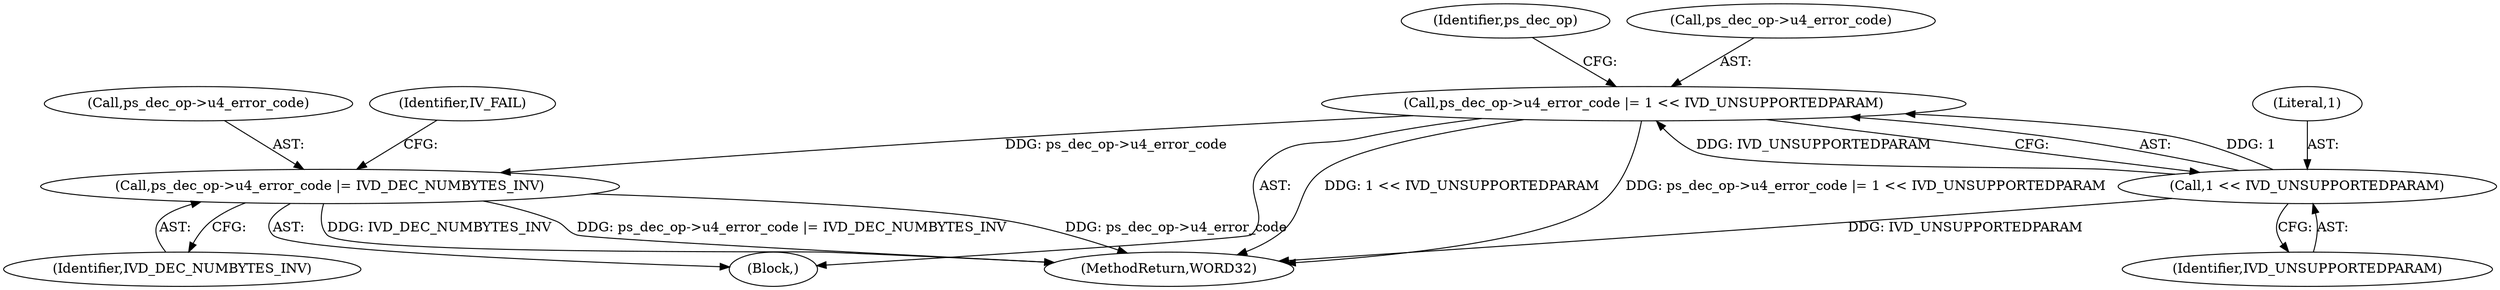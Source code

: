 digraph "0_Android_0b23c81c3dd9ec38f7e6806a3955fed1925541a0@pointer" {
"1000304" [label="(Call,ps_dec_op->u4_error_code |= IVD_DEC_NUMBYTES_INV)"];
"1000297" [label="(Call,ps_dec_op->u4_error_code |= 1 << IVD_UNSUPPORTEDPARAM)"];
"1000301" [label="(Call,1 << IVD_UNSUPPORTEDPARAM)"];
"1000303" [label="(Identifier,IVD_UNSUPPORTEDPARAM)"];
"1000302" [label="(Literal,1)"];
"1002226" [label="(MethodReturn,WORD32)"];
"1000306" [label="(Identifier,ps_dec_op)"];
"1000304" [label="(Call,ps_dec_op->u4_error_code |= IVD_DEC_NUMBYTES_INV)"];
"1000305" [label="(Call,ps_dec_op->u4_error_code)"];
"1000310" [label="(Identifier,IV_FAIL)"];
"1000297" [label="(Call,ps_dec_op->u4_error_code |= 1 << IVD_UNSUPPORTEDPARAM)"];
"1000298" [label="(Call,ps_dec_op->u4_error_code)"];
"1000308" [label="(Identifier,IVD_DEC_NUMBYTES_INV)"];
"1000296" [label="(Block,)"];
"1000301" [label="(Call,1 << IVD_UNSUPPORTEDPARAM)"];
"1000304" -> "1000296"  [label="AST: "];
"1000304" -> "1000308"  [label="CFG: "];
"1000305" -> "1000304"  [label="AST: "];
"1000308" -> "1000304"  [label="AST: "];
"1000310" -> "1000304"  [label="CFG: "];
"1000304" -> "1002226"  [label="DDG: ps_dec_op->u4_error_code |= IVD_DEC_NUMBYTES_INV"];
"1000304" -> "1002226"  [label="DDG: ps_dec_op->u4_error_code"];
"1000304" -> "1002226"  [label="DDG: IVD_DEC_NUMBYTES_INV"];
"1000297" -> "1000304"  [label="DDG: ps_dec_op->u4_error_code"];
"1000297" -> "1000296"  [label="AST: "];
"1000297" -> "1000301"  [label="CFG: "];
"1000298" -> "1000297"  [label="AST: "];
"1000301" -> "1000297"  [label="AST: "];
"1000306" -> "1000297"  [label="CFG: "];
"1000297" -> "1002226"  [label="DDG: 1 << IVD_UNSUPPORTEDPARAM"];
"1000297" -> "1002226"  [label="DDG: ps_dec_op->u4_error_code |= 1 << IVD_UNSUPPORTEDPARAM"];
"1000301" -> "1000297"  [label="DDG: 1"];
"1000301" -> "1000297"  [label="DDG: IVD_UNSUPPORTEDPARAM"];
"1000301" -> "1000303"  [label="CFG: "];
"1000302" -> "1000301"  [label="AST: "];
"1000303" -> "1000301"  [label="AST: "];
"1000301" -> "1002226"  [label="DDG: IVD_UNSUPPORTEDPARAM"];
}
